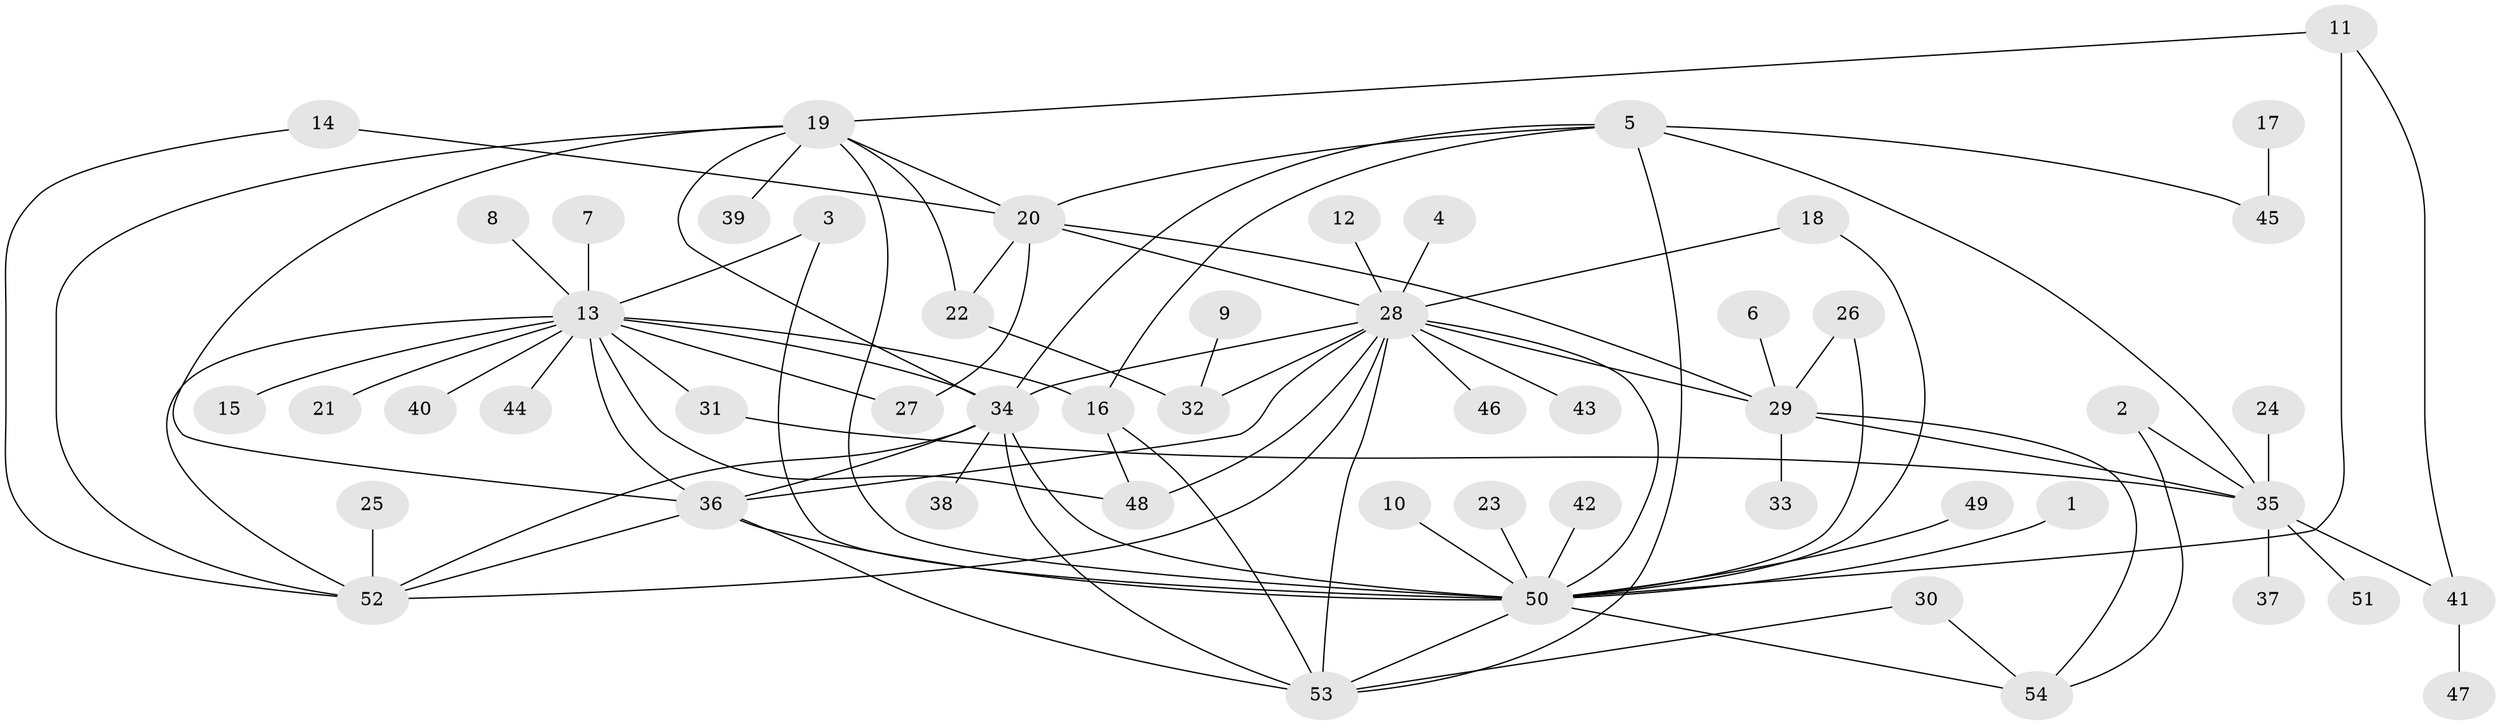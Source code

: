 // original degree distribution, {9: 0.009615384615384616, 12: 0.009615384615384616, 3: 0.057692307692307696, 17: 0.019230769230769232, 16: 0.009615384615384616, 8: 0.038461538461538464, 1: 0.49038461538461536, 4: 0.07692307692307693, 11: 0.009615384615384616, 2: 0.25961538461538464, 10: 0.009615384615384616, 5: 0.009615384615384616}
// Generated by graph-tools (version 1.1) at 2025/01/03/09/25 03:01:56]
// undirected, 54 vertices, 88 edges
graph export_dot {
graph [start="1"]
  node [color=gray90,style=filled];
  1;
  2;
  3;
  4;
  5;
  6;
  7;
  8;
  9;
  10;
  11;
  12;
  13;
  14;
  15;
  16;
  17;
  18;
  19;
  20;
  21;
  22;
  23;
  24;
  25;
  26;
  27;
  28;
  29;
  30;
  31;
  32;
  33;
  34;
  35;
  36;
  37;
  38;
  39;
  40;
  41;
  42;
  43;
  44;
  45;
  46;
  47;
  48;
  49;
  50;
  51;
  52;
  53;
  54;
  1 -- 50 [weight=1.0];
  2 -- 35 [weight=1.0];
  2 -- 54 [weight=1.0];
  3 -- 13 [weight=1.0];
  3 -- 50 [weight=1.0];
  4 -- 28 [weight=1.0];
  5 -- 16 [weight=1.0];
  5 -- 20 [weight=1.0];
  5 -- 34 [weight=1.0];
  5 -- 35 [weight=2.0];
  5 -- 45 [weight=1.0];
  5 -- 53 [weight=1.0];
  6 -- 29 [weight=1.0];
  7 -- 13 [weight=1.0];
  8 -- 13 [weight=1.0];
  9 -- 32 [weight=1.0];
  10 -- 50 [weight=1.0];
  11 -- 19 [weight=1.0];
  11 -- 41 [weight=1.0];
  11 -- 50 [weight=1.0];
  12 -- 28 [weight=1.0];
  13 -- 15 [weight=1.0];
  13 -- 16 [weight=1.0];
  13 -- 21 [weight=1.0];
  13 -- 27 [weight=1.0];
  13 -- 31 [weight=1.0];
  13 -- 34 [weight=1.0];
  13 -- 36 [weight=1.0];
  13 -- 40 [weight=1.0];
  13 -- 44 [weight=1.0];
  13 -- 48 [weight=1.0];
  13 -- 52 [weight=1.0];
  14 -- 20 [weight=1.0];
  14 -- 52 [weight=1.0];
  16 -- 48 [weight=1.0];
  16 -- 53 [weight=1.0];
  17 -- 45 [weight=1.0];
  18 -- 28 [weight=1.0];
  18 -- 50 [weight=1.0];
  19 -- 20 [weight=1.0];
  19 -- 22 [weight=1.0];
  19 -- 34 [weight=1.0];
  19 -- 36 [weight=1.0];
  19 -- 39 [weight=1.0];
  19 -- 50 [weight=1.0];
  19 -- 52 [weight=1.0];
  20 -- 22 [weight=1.0];
  20 -- 27 [weight=1.0];
  20 -- 28 [weight=1.0];
  20 -- 29 [weight=1.0];
  22 -- 32 [weight=1.0];
  23 -- 50 [weight=1.0];
  24 -- 35 [weight=1.0];
  25 -- 52 [weight=1.0];
  26 -- 29 [weight=1.0];
  26 -- 50 [weight=1.0];
  28 -- 29 [weight=1.0];
  28 -- 32 [weight=1.0];
  28 -- 34 [weight=1.0];
  28 -- 36 [weight=1.0];
  28 -- 43 [weight=1.0];
  28 -- 46 [weight=1.0];
  28 -- 48 [weight=1.0];
  28 -- 50 [weight=1.0];
  28 -- 52 [weight=1.0];
  28 -- 53 [weight=1.0];
  29 -- 33 [weight=1.0];
  29 -- 35 [weight=1.0];
  29 -- 54 [weight=1.0];
  30 -- 53 [weight=1.0];
  30 -- 54 [weight=1.0];
  31 -- 35 [weight=1.0];
  34 -- 36 [weight=1.0];
  34 -- 38 [weight=1.0];
  34 -- 50 [weight=2.0];
  34 -- 52 [weight=1.0];
  34 -- 53 [weight=1.0];
  35 -- 37 [weight=1.0];
  35 -- 41 [weight=1.0];
  35 -- 51 [weight=1.0];
  36 -- 50 [weight=1.0];
  36 -- 52 [weight=1.0];
  36 -- 53 [weight=1.0];
  41 -- 47 [weight=1.0];
  42 -- 50 [weight=1.0];
  49 -- 50 [weight=1.0];
  50 -- 53 [weight=1.0];
  50 -- 54 [weight=1.0];
}
